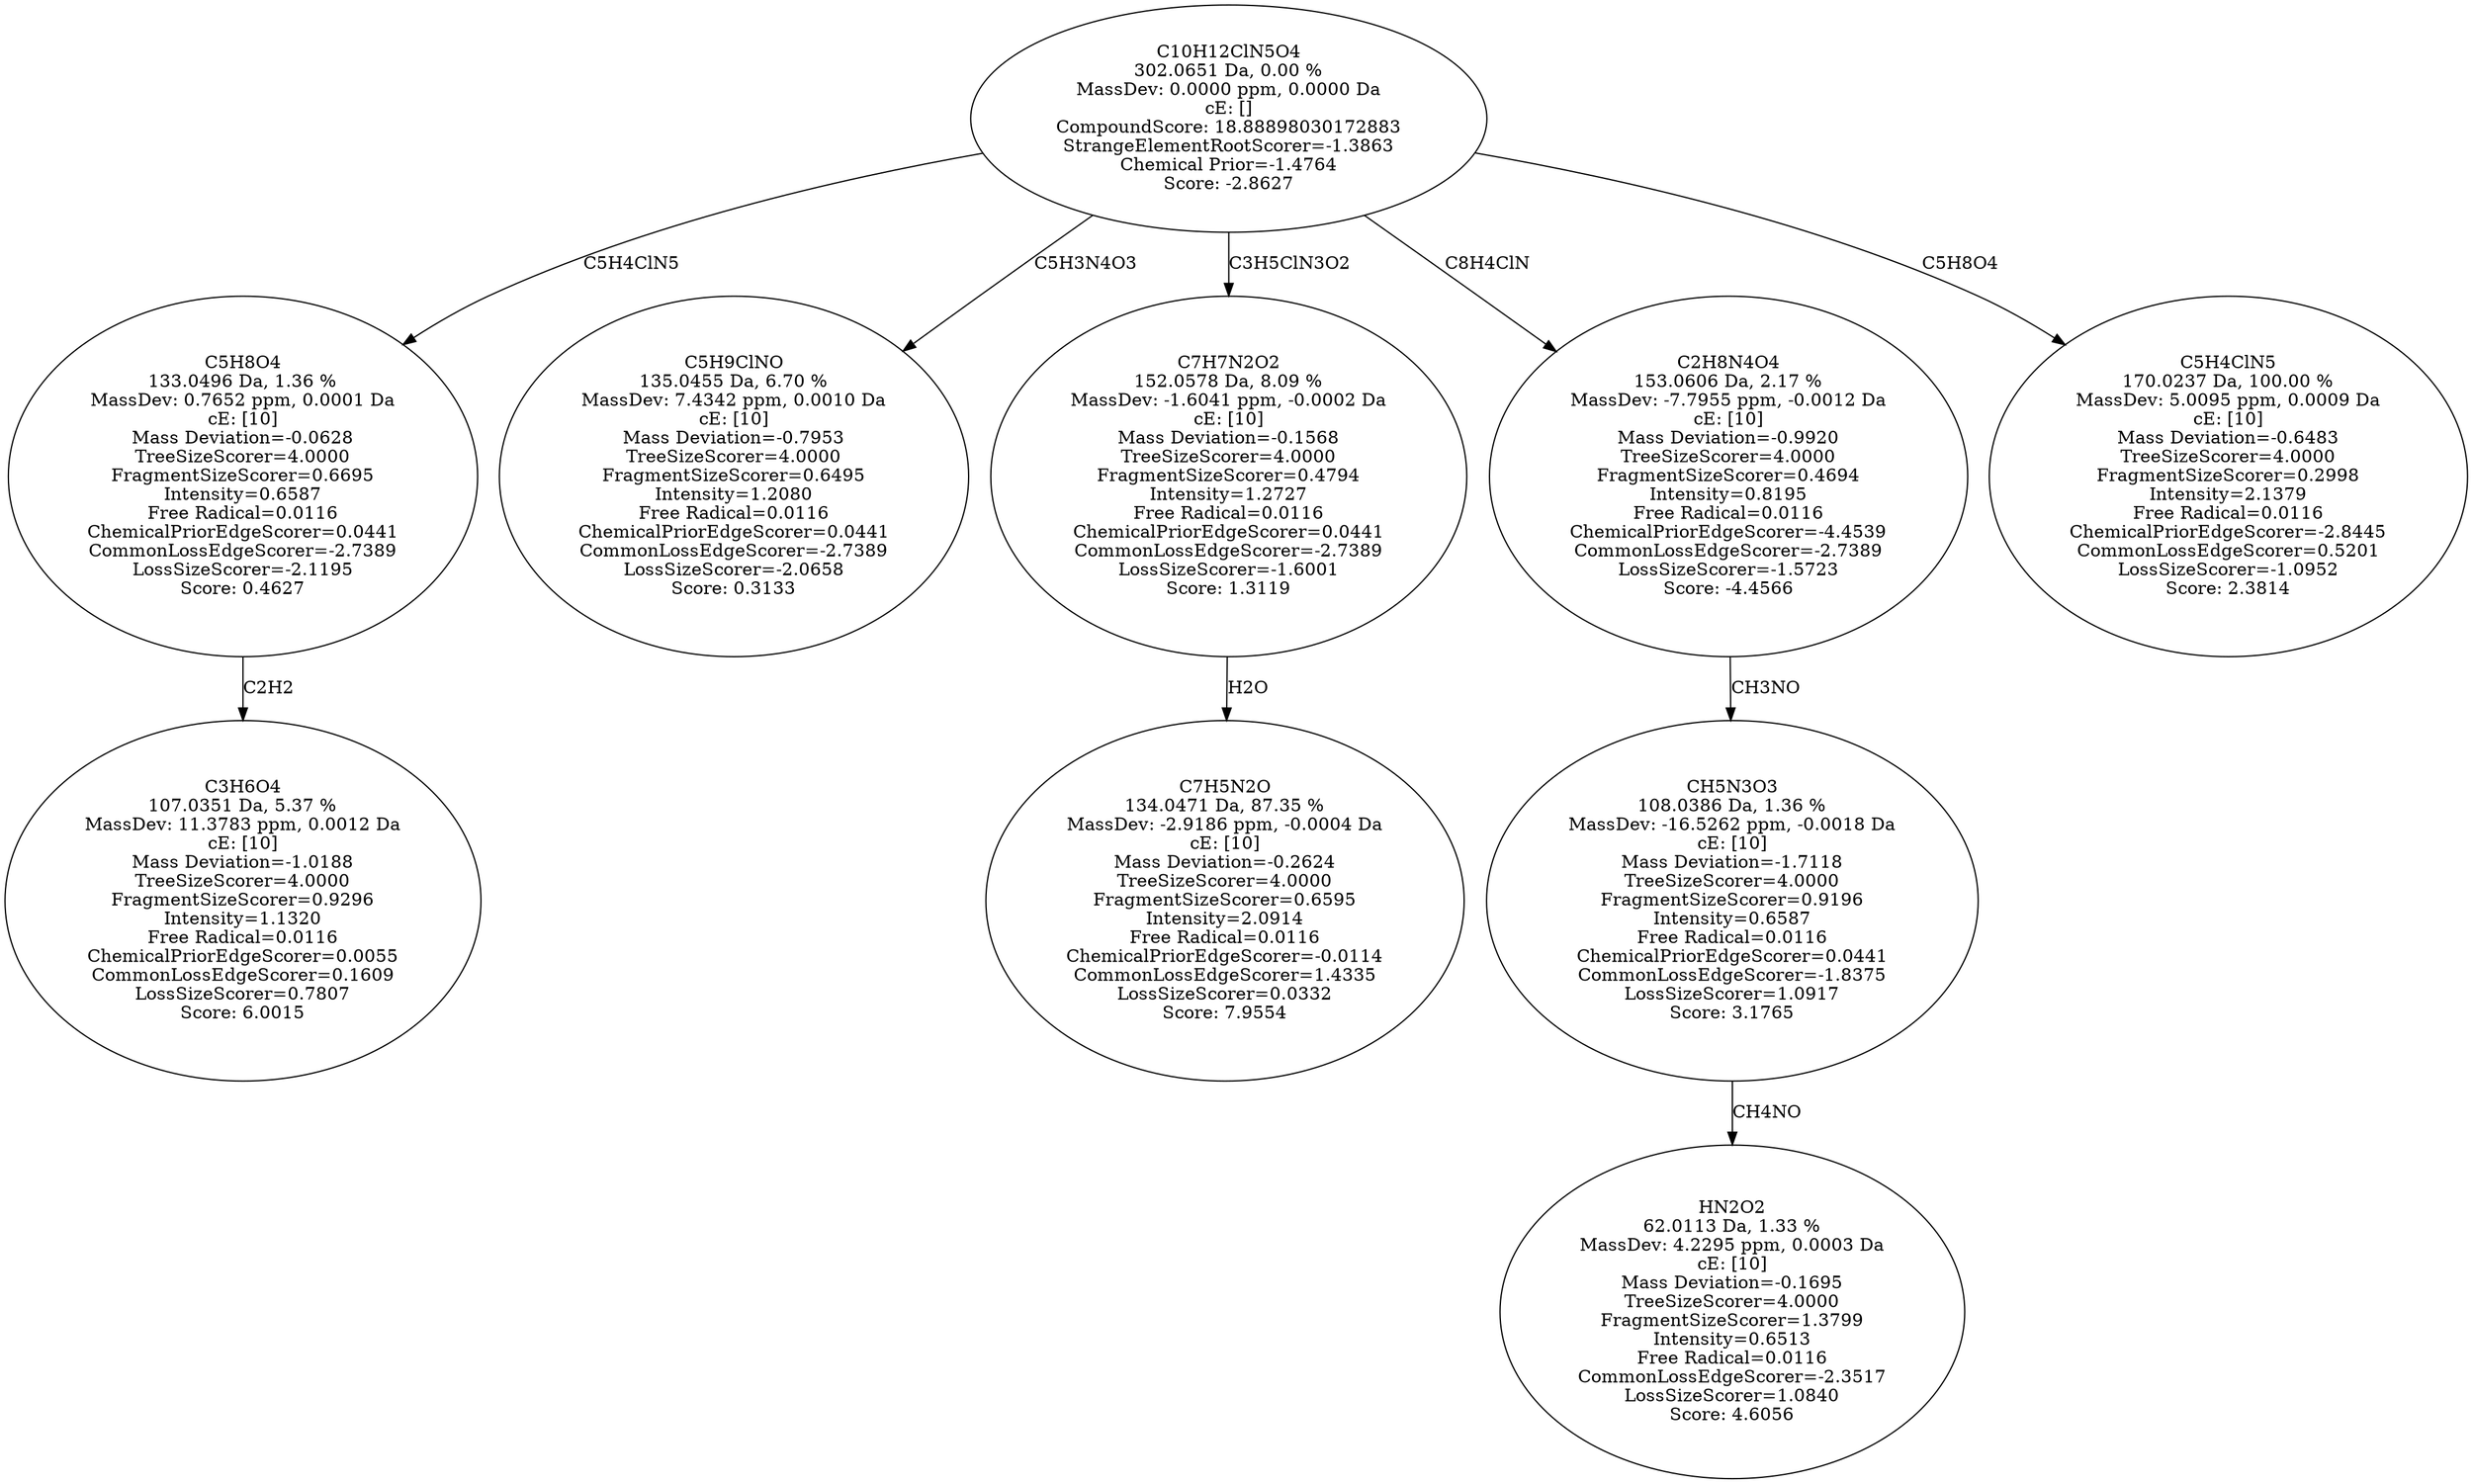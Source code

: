 strict digraph {
v1 [label="C3H6O4\n107.0351 Da, 5.37 %\nMassDev: 11.3783 ppm, 0.0012 Da\ncE: [10]\nMass Deviation=-1.0188\nTreeSizeScorer=4.0000\nFragmentSizeScorer=0.9296\nIntensity=1.1320\nFree Radical=0.0116\nChemicalPriorEdgeScorer=0.0055\nCommonLossEdgeScorer=0.1609\nLossSizeScorer=0.7807\nScore: 6.0015"];
v2 [label="C5H8O4\n133.0496 Da, 1.36 %\nMassDev: 0.7652 ppm, 0.0001 Da\ncE: [10]\nMass Deviation=-0.0628\nTreeSizeScorer=4.0000\nFragmentSizeScorer=0.6695\nIntensity=0.6587\nFree Radical=0.0116\nChemicalPriorEdgeScorer=0.0441\nCommonLossEdgeScorer=-2.7389\nLossSizeScorer=-2.1195\nScore: 0.4627"];
v3 [label="C5H9ClNO\n135.0455 Da, 6.70 %\nMassDev: 7.4342 ppm, 0.0010 Da\ncE: [10]\nMass Deviation=-0.7953\nTreeSizeScorer=4.0000\nFragmentSizeScorer=0.6495\nIntensity=1.2080\nFree Radical=0.0116\nChemicalPriorEdgeScorer=0.0441\nCommonLossEdgeScorer=-2.7389\nLossSizeScorer=-2.0658\nScore: 0.3133"];
v4 [label="C7H5N2O\n134.0471 Da, 87.35 %\nMassDev: -2.9186 ppm, -0.0004 Da\ncE: [10]\nMass Deviation=-0.2624\nTreeSizeScorer=4.0000\nFragmentSizeScorer=0.6595\nIntensity=2.0914\nFree Radical=0.0116\nChemicalPriorEdgeScorer=-0.0114\nCommonLossEdgeScorer=1.4335\nLossSizeScorer=0.0332\nScore: 7.9554"];
v5 [label="C7H7N2O2\n152.0578 Da, 8.09 %\nMassDev: -1.6041 ppm, -0.0002 Da\ncE: [10]\nMass Deviation=-0.1568\nTreeSizeScorer=4.0000\nFragmentSizeScorer=0.4794\nIntensity=1.2727\nFree Radical=0.0116\nChemicalPriorEdgeScorer=0.0441\nCommonLossEdgeScorer=-2.7389\nLossSizeScorer=-1.6001\nScore: 1.3119"];
v6 [label="HN2O2\n62.0113 Da, 1.33 %\nMassDev: 4.2295 ppm, 0.0003 Da\ncE: [10]\nMass Deviation=-0.1695\nTreeSizeScorer=4.0000\nFragmentSizeScorer=1.3799\nIntensity=0.6513\nFree Radical=0.0116\nCommonLossEdgeScorer=-2.3517\nLossSizeScorer=1.0840\nScore: 4.6056"];
v7 [label="CH5N3O3\n108.0386 Da, 1.36 %\nMassDev: -16.5262 ppm, -0.0018 Da\ncE: [10]\nMass Deviation=-1.7118\nTreeSizeScorer=4.0000\nFragmentSizeScorer=0.9196\nIntensity=0.6587\nFree Radical=0.0116\nChemicalPriorEdgeScorer=0.0441\nCommonLossEdgeScorer=-1.8375\nLossSizeScorer=1.0917\nScore: 3.1765"];
v8 [label="C2H8N4O4\n153.0606 Da, 2.17 %\nMassDev: -7.7955 ppm, -0.0012 Da\ncE: [10]\nMass Deviation=-0.9920\nTreeSizeScorer=4.0000\nFragmentSizeScorer=0.4694\nIntensity=0.8195\nFree Radical=0.0116\nChemicalPriorEdgeScorer=-4.4539\nCommonLossEdgeScorer=-2.7389\nLossSizeScorer=-1.5723\nScore: -4.4566"];
v9 [label="C5H4ClN5\n170.0237 Da, 100.00 %\nMassDev: 5.0095 ppm, 0.0009 Da\ncE: [10]\nMass Deviation=-0.6483\nTreeSizeScorer=4.0000\nFragmentSizeScorer=0.2998\nIntensity=2.1379\nFree Radical=0.0116\nChemicalPriorEdgeScorer=-2.8445\nCommonLossEdgeScorer=0.5201\nLossSizeScorer=-1.0952\nScore: 2.3814"];
v10 [label="C10H12ClN5O4\n302.0651 Da, 0.00 %\nMassDev: 0.0000 ppm, 0.0000 Da\ncE: []\nCompoundScore: 18.88898030172883\nStrangeElementRootScorer=-1.3863\nChemical Prior=-1.4764\nScore: -2.8627"];
v2 -> v1 [label="C2H2"];
v10 -> v2 [label="C5H4ClN5"];
v10 -> v3 [label="C5H3N4O3"];
v5 -> v4 [label="H2O"];
v10 -> v5 [label="C3H5ClN3O2"];
v7 -> v6 [label="CH4NO"];
v8 -> v7 [label="CH3NO"];
v10 -> v8 [label="C8H4ClN"];
v10 -> v9 [label="C5H8O4"];
}